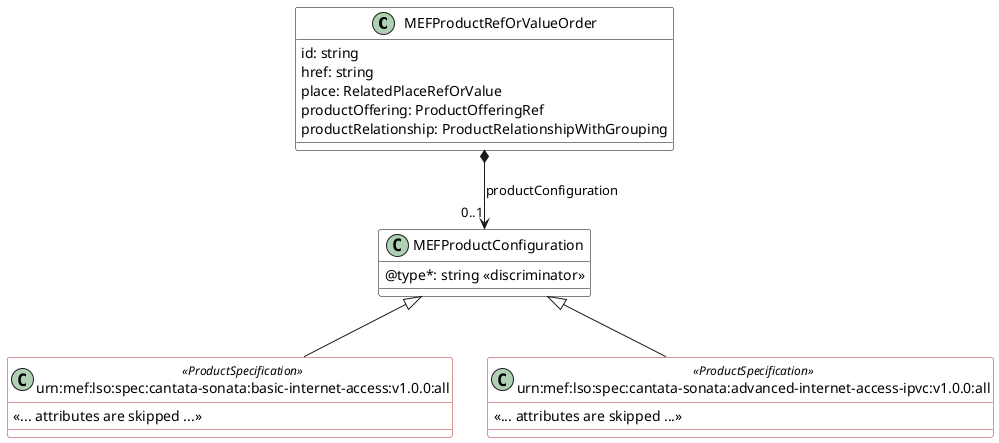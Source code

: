 @startuml
skinparam {
    ClassBackgroundColor White
    ClassBorderColor Black
    ClassBorderColor<<ProductSpecification>> FireBrick
}
set namespaceSeparator none

class MEFProductRefOrValueOrder{

    id: string 
    href: string 
    place: RelatedPlaceRefOrValue
    productOffering: ProductOfferingRef
    productRelationship: ProductRelationshipWithGrouping
   
}


class MEFProductConfiguration {
    @type*: string <<discriminator>>
}


MEFProductRefOrValueOrder *-->"0..1" MEFProductConfiguration : productConfiguration

class urn:mef:lso:spec:cantata-sonata:basic-internet-access:v1.0.0:all <<ProductSpecification>> {

    <<... attributes are skipped ...>>
}
MEFProductConfiguration <|-- "urn:mef:lso:spec:cantata-sonata:basic-internet-access:v1.0.0:all"



class urn:mef:lso:spec:cantata-sonata:advanced-internet-access-ipvc:v1.0.0:all <<ProductSpecification>> {

    <<... attributes are skipped ...>>
}
MEFProductConfiguration <|-- "urn:mef:lso:spec:cantata-sonata:advanced-internet-access-ipvc:v1.0.0:all"

@enduml
